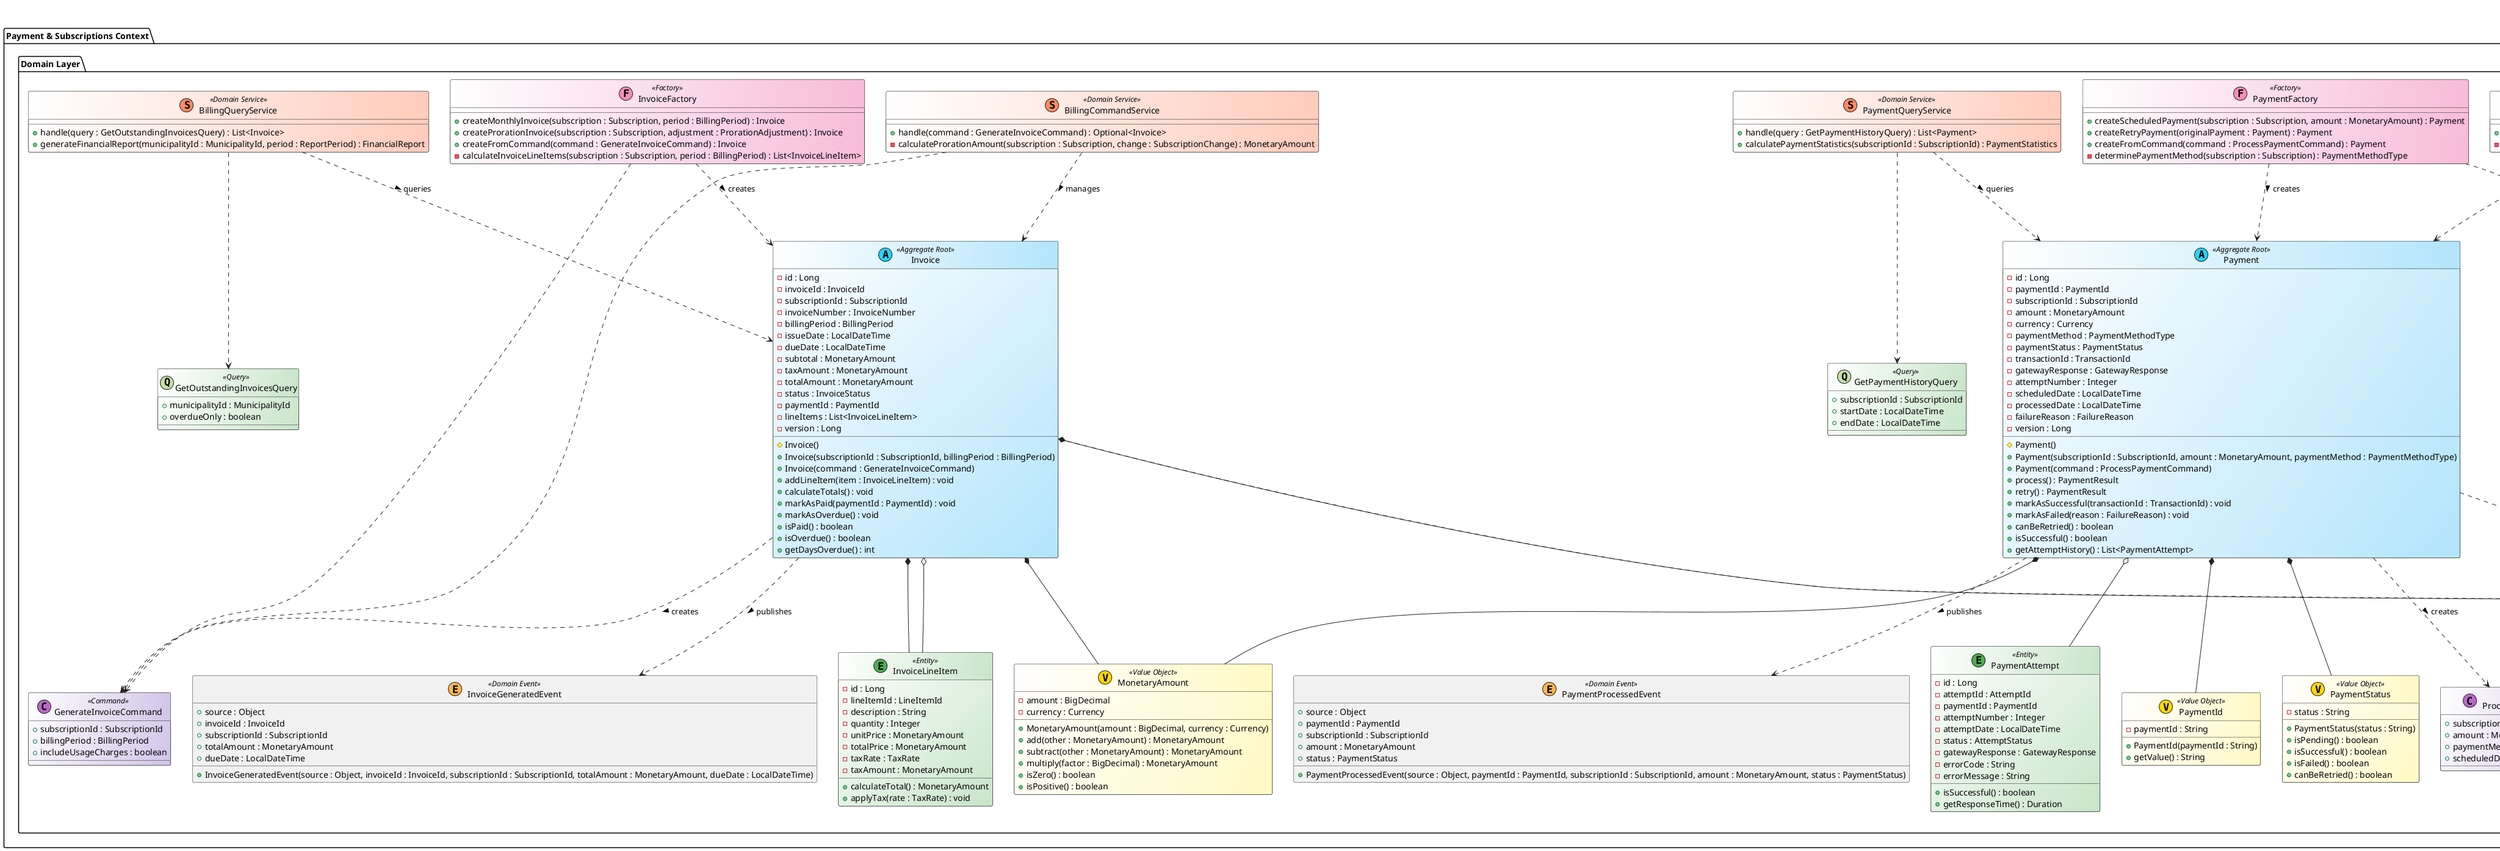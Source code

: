 @startuml Payment & Subscriptions: Domain Layer Class Diagram

title Payment & Subscriptions: Domain Layer Class Diagram

skinparam class {
    BackgroundColor<<Aggregate Root>> #FFFFFF/B3E5FC
    BackgroundColor<<Entity>> #FFFFFF/C8E6C9
    BackgroundColor<<Value Object>> #FFFFFF/FFF9C4
    BackgroundColor<<Domain Service>> #FFFFFF/FFCCBC
    BackgroundColor<<Factory>> #FFFFFF/F8BBD9
    BackgroundColor<<Strategy>> #FFFFFF/E1BEE7
    BackgroundColor<<Command>> #FFFFFF/D1C4E9
    BackgroundColor<<Query>> #FFFFFF/C8E6C9
    BackgroundColor<<Event>> #FFFFFF/FFE0B2
    BorderColor #212121
    ArrowColor #212121
    FontSize 14
}

package "Payment & Subscriptions Context" {
    package "Domain Layer" {

        ' ===================== AGGREGATES =====================
        class "Subscription" <<(A, #27D3F5) Aggregate Root>> {
            -id : Long
            -subscriptionId : SubscriptionId
            -municipalityId : MunicipalityId
            -planId : PlanId
            -status : SubscriptionStatus
            -startDate : LocalDateTime
            -endDate : LocalDateTime
            -nextBillingDate : LocalDateTime
            -paymentMethodId : PaymentMethodId
            -billingAddress : BillingAddress
            -billingCycle : BillingCycle
            -trialEndDate : LocalDateTime
            -autoRenewal : boolean
            -gracePeriodEndDate : LocalDateTime
            -createdAt : LocalDateTime
            -version : Long

            #Subscription()
            +Subscription(municipalityId : MunicipalityId, planId : PlanId, billingCycle : BillingCycle)
            +Subscription(command : CreateSubscriptionCommand)
            +activate() : void
            +suspend(reason : SuspensionReason) : void
            +cancel(reason : CancellationReason) : void
            +updatePlan(newPlanId : PlanId) : void
            +updatePaymentMethod(paymentMethodId : PaymentMethodId) : void
            +processPayment(amount : MonetaryAmount) : PaymentResult
            +isActive() : boolean
            +isInGracePeriod() : boolean
            +canBeUpgraded() : boolean
            +calculateNextBilling() : LocalDateTime
        }

        class "Payment" <<(A, #27D3F5) Aggregate Root>> {
            -id : Long
            -paymentId : PaymentId
            -subscriptionId : SubscriptionId
            -amount : MonetaryAmount
            -currency : Currency
            -paymentMethod : PaymentMethodType
            -paymentStatus : PaymentStatus
            -transactionId : TransactionId
            -gatewayResponse : GatewayResponse
            -attemptNumber : Integer
            -scheduledDate : LocalDateTime
            -processedDate : LocalDateTime
            -failureReason : FailureReason
            -version : Long

            #Payment()
            +Payment(subscriptionId : SubscriptionId, amount : MonetaryAmount, paymentMethod : PaymentMethodType)
            +Payment(command : ProcessPaymentCommand)
            +process() : PaymentResult
            +retry() : PaymentResult
            +markAsSuccessful(transactionId : TransactionId) : void
            +markAsFailed(reason : FailureReason) : void
            +canBeRetried() : boolean
            +isSuccessful() : boolean
            +getAttemptHistory() : List<PaymentAttempt>
        }

        class "Invoice" <<(A, #27D3F5) Aggregate Root>> {
            -id : Long
            -invoiceId : InvoiceId
            -subscriptionId : SubscriptionId
            -invoiceNumber : InvoiceNumber
            -billingPeriod : BillingPeriod
            -issueDate : LocalDateTime
            -dueDate : LocalDateTime
            -subtotal : MonetaryAmount
            -taxAmount : MonetaryAmount
            -totalAmount : MonetaryAmount
            -status : InvoiceStatus
            -paymentId : PaymentId
            -lineItems : List<InvoiceLineItem>
            -version : Long

            #Invoice()
            +Invoice(subscriptionId : SubscriptionId, billingPeriod : BillingPeriod)
            +Invoice(command : GenerateInvoiceCommand)
            +addLineItem(item : InvoiceLineItem) : void
            +calculateTotals() : void
            +markAsPaid(paymentId : PaymentId) : void
            +markAsOverdue() : void
            +isPaid() : boolean
            +isOverdue() : boolean
            +getDaysOverdue() : int
        }

        ' ===================== ENTITIES =====================
        class "PaymentMethod" <<(E, #4CAF50) Entity>> {
            -id : Long
            -paymentMethodId : PaymentMethodId
            -municipalityId : MunicipalityId
            -type : PaymentMethodType
            -cardDetails : CardDetails
            -bankAccountDetails : BankAccountDetails
            -isDefault : boolean
            -isActive : boolean
            -expiryDate : LocalDateTime
            -lastUsedDate : LocalDateTime

            +validate() : ValidationResult
            +isExpired() : boolean
            +canProcess(amount : MonetaryAmount) : boolean
        }

        class "InvoiceLineItem" <<(E, #4CAF50) Entity>> {
            -id : Long
            -lineItemId : LineItemId
            -description : String
            -quantity : Integer
            -unitPrice : MonetaryAmount
            -totalPrice : MonetaryAmount
            -taxRate : TaxRate
            -taxAmount : MonetaryAmount

            +calculateTotal() : MonetaryAmount
            +applyTax(rate : TaxRate) : void
        }

        class "PaymentAttempt" <<(E, #4CAF50) Entity>> {
            -id : Long
            -attemptId : AttemptId
            -paymentId : PaymentId
            -attemptNumber : Integer
            -attemptDate : LocalDateTime
            -status : AttemptStatus
            -gatewayResponse : GatewayResponse
            -errorCode : String
            -errorMessage : String

            +isSuccessful() : boolean
            +getResponseTime() : Duration
        }

        ' ===================== VALUE OBJECTS =====================
        class "SubscriptionId" <<(V, #FFD700) Value Object>> {
            -subscriptionId : String
            +SubscriptionId(subscriptionId : String)
            +getValue() : String
        }

        class "PaymentId" <<(V, #FFD700) Value Object>> {
            -paymentId : String
            +PaymentId(paymentId : String)
            +getValue() : String
        }

        class "MonetaryAmount" <<(V, #FFD700) Value Object>> {
            -amount : BigDecimal
            -currency : Currency
            +MonetaryAmount(amount : BigDecimal, currency : Currency)
            +add(other : MonetaryAmount) : MonetaryAmount
            +subtract(other : MonetaryAmount) : MonetaryAmount
            +multiply(factor : BigDecimal) : MonetaryAmount
            +isZero() : boolean
            +isPositive() : boolean
        }

        class "BillingAddress" <<(V, #FFD700) Value Object>> {
            -street : String
            -city : String
            -state : String
            -postalCode : String
            -country : String
            +BillingAddress(street : String, city : String, state : String, postalCode : String, country : String)
            +getFullAddress() : String
        }

        class "BillingCycle" <<(V, #FFD700) Value Object>> {
            -type : BillingCycleType
            -intervalMonths : Integer
            +BillingCycle(type : BillingCycleType, intervalMonths : Integer)
            +calculateNextBilling(startDate : LocalDateTime) : LocalDateTime
        }

        class "PaymentMethodType" <<(V, #FFD700) Value Object>> {
            -type : String
            +PaymentMethodType(type : String)
            +isCreditCard() : boolean
            +isBankTransfer() : boolean
        }

        class "SubscriptionStatus" <<(V, #FFD700) Value Object>> {
            -status : String
            +SubscriptionStatus(status : String)
            +isActive() : boolean
            +isSuspended() : boolean
            +isCancelled() : boolean
            +canBeActivated() : boolean
        }

        class "PaymentStatus" <<(V, #FFD700) Value Object>> {
            -status : String
            +PaymentStatus(status : String)
            +isPending() : boolean
            +isSuccessful() : boolean
            +isFailed() : boolean
            +canBeRetried() : boolean
        }

        ' ===================== FACTORIES =====================
        class "SubscriptionFactory" <<(F, #F48FB1) Factory>> {
            +createTrialSubscription(municipalityId : MunicipalityId, planId : PlanId) : Subscription
            +createPaidSubscription(municipalityId : MunicipalityId, planId : PlanId, paymentMethod : PaymentMethodId) : Subscription
            +createFromCommand(command : CreateSubscriptionCommand) : Subscription
            -validateSubscriptionData(data : SubscriptionData) : ValidationResult
        }

        class "PaymentFactory" <<(F, #F48FB1) Factory>> {
            +createScheduledPayment(subscription : Subscription, amount : MonetaryAmount) : Payment
            +createRetryPayment(originalPayment : Payment) : Payment
            +createFromCommand(command : ProcessPaymentCommand) : Payment
            -determinePaymentMethod(subscription : Subscription) : PaymentMethodType
        }

        class "InvoiceFactory" <<(F, #F48FB1) Factory>> {
            +createMonthlyInvoice(subscription : Subscription, period : BillingPeriod) : Invoice
            +createProrationInvoice(subscription : Subscription, adjustment : ProrationAdjustment) : Invoice
            +createFromCommand(command : GenerateInvoiceCommand) : Invoice
            -calculateInvoiceLineItems(subscription : Subscription, period : BillingPeriod) : List<InvoiceLineItem>
        }

        ' ===================== STRATEGIES =====================
        class "PaymentProcessingStrategy" <<(S, #CE93D8) Strategy>> {
            +processPayment(payment : Payment, paymentMethod : PaymentMethod) : PaymentResult
            +validatePayment(payment : Payment) : ValidationResult
            +canProcess(paymentMethod : PaymentMethodType) : boolean
        }

        class "CreditCardStrategy" <<(S, #CE93D8) Strategy>> {
            +processPayment(payment : Payment, paymentMethod : PaymentMethod) : PaymentResult
            +validatePayment(payment : Payment) : ValidationResult
            +canProcess(paymentMethod : PaymentMethodType) : boolean
            -validateCardDetails(cardDetails : CardDetails) : ValidationResult
        }

        class "BankTransferStrategy" <<(S, #CE93D8) Strategy>> {
            +processPayment(payment : Payment, paymentMethod : PaymentMethod) : PaymentResult
            +validatePayment(payment : Payment) : ValidationResult
            +canProcess(paymentMethod : PaymentMethodType) : boolean
            -initiateBankTransfer(bankDetails : BankAccountDetails, amount : MonetaryAmount) : TransferResult
        }

        class "DigitalWalletStrategy" <<(S, #CE93D8) Strategy>> {
            +processPayment(payment : Payment, paymentMethod : PaymentMethod) : PaymentResult
            +validatePayment(payment : Payment) : ValidationResult
            +canProcess(paymentMethod : PaymentMethodType) : boolean
            -processWalletPayment(walletDetails : WalletDetails, amount : MonetaryAmount) : WalletResult
        }

        ' ===================== COMMANDS =====================
        class "CreateSubscriptionCommand" <<(C, #BA68C8) Command>> {
            +municipalityId : MunicipalityId
            +planId : PlanId
            +billingCycle : BillingCycle
            +paymentMethodId : PaymentMethodId
            +billingAddress : BillingAddress
            +autoRenewal : boolean
        }

        class "ProcessPaymentCommand" <<(C, #BA68C8) Command>> {
            +subscriptionId : SubscriptionId
            +amount : MonetaryAmount
            +paymentMethodId : PaymentMethodId
            +scheduledDate : LocalDateTime
        }

        class "GenerateInvoiceCommand" <<(C, #BA68C8) Command>> {
            +subscriptionId : SubscriptionId
            +billingPeriod : BillingPeriod
            +includeUsageCharges : boolean
        }

        class "UpdateSubscriptionCommand" <<(C, #BA68C8) Command>> {
            +subscriptionId : SubscriptionId
            +newPlanId : PlanId
            +effectiveDate : LocalDateTime
            +prorationPolicy : ProrationPolicy
        }

        ' ===================== QUERIES =====================
        class "GetSubscriptionByIdQuery" <<(Q, #C5E1A5) Query>> {
            +subscriptionId : SubscriptionId
        }

        class "GetSubscriptionsByMunicipalityQuery" <<(Q, #C5E1A5) Query>> {
            +municipalityId : MunicipalityId
            +status : SubscriptionStatus
        }

        class "GetPaymentHistoryQuery" <<(Q, #C5E1A5) Query>> {
            +subscriptionId : SubscriptionId
            +startDate : LocalDateTime
            +endDate : LocalDateTime
        }

        class "GetOutstandingInvoicesQuery" <<(Q, #C5E1A5) Query>> {
            +municipalityId : MunicipalityId
            +overdueOnly : boolean
        }

        ' ===================== DOMAIN EVENTS =====================
        class "SubscriptionCreatedEvent" <<(E, #FFB74D) Domain Event>> {
            +source : Object
            +subscriptionId : SubscriptionId
            +municipalityId : MunicipalityId
            +planId : PlanId
            +SubscriptionCreatedEvent(source : Object, subscriptionId : SubscriptionId, municipalityId : MunicipalityId, planId : PlanId)
        }

        class "PaymentProcessedEvent" <<(E, #FFB74D) Domain Event>> {
            +source : Object
            +paymentId : PaymentId
            +subscriptionId : SubscriptionId
            +amount : MonetaryAmount
            +status : PaymentStatus
            +PaymentProcessedEvent(source : Object, paymentId : PaymentId, subscriptionId : SubscriptionId, amount : MonetaryAmount, status : PaymentStatus)
        }

        class "SubscriptionSuspendedEvent" <<(E, #FFB74D) Domain Event>> {
            +source : Object
            +subscriptionId : SubscriptionId
            +suspensionReason : SuspensionReason
            +suspensionDate : LocalDateTime
            +SubscriptionSuspendedEvent(source : Object, subscriptionId : SubscriptionId, suspensionReason : SuspensionReason, suspensionDate : LocalDateTime)
        }

        class "InvoiceGeneratedEvent" <<(E, #FFB74D) Domain Event>> {
            +source : Object
            +invoiceId : InvoiceId
            +subscriptionId : SubscriptionId
            +totalAmount : MonetaryAmount
            +dueDate : LocalDateTime
            +InvoiceGeneratedEvent(source : Object, invoiceId : InvoiceId, subscriptionId : SubscriptionId, totalAmount : MonetaryAmount, dueDate : LocalDateTime)
        }

        ' ===================== DOMAIN SERVICES =====================
        class "SubscriptionCommandService" <<(S, #FF8A65) Domain Service>> {
            +handle(command : CreateSubscriptionCommand) : Optional<Subscription>
            +handle(command : UpdateSubscriptionCommand) : void
            -validateMunicipalityEligibility(municipalityId : MunicipalityId) : ValidationResult
        }

        class "SubscriptionQueryService" <<(S, #FF8A65) Domain Service>> {
            +handle(query : GetSubscriptionByIdQuery) : Optional<Subscription>
            +handle(query : GetSubscriptionsByMunicipalityQuery) : List<Subscription>
        }

        class "PaymentCommandService" <<(S, #FF8A65) Domain Service>> {
            +handle(command : ProcessPaymentCommand) : Optional<Payment>
            -determinePaymentStrategy(paymentMethod : PaymentMethodType) : PaymentProcessingStrategy
        }

        class "PaymentQueryService" <<(S, #FF8A65) Domain Service>> {
            +handle(query : GetPaymentHistoryQuery) : List<Payment>
            +calculatePaymentStatistics(subscriptionId : SubscriptionId) : PaymentStatistics
        }

        class "BillingCommandService" <<(S, #FF8A65) Domain Service>> {
            +handle(command : GenerateInvoiceCommand) : Optional<Invoice>
            -calculateProrationAmount(subscription : Subscription, change : SubscriptionChange) : MonetaryAmount
        }

        class "BillingQueryService" <<(S, #FF8A65) Domain Service>> {
            +handle(query : GetOutstandingInvoicesQuery) : List<Invoice>
            +generateFinancialReport(municipalityId : MunicipalityId, period : ReportPeriod) : FinancialReport
        }
    }
}

package "Shared Kernel" {
    package "Domain Layer" {
        class "MunicipalityId" <<(V, #FFD700) Value Object>> {
            -municipalityId : String
        }

        class "PlanId" <<(V, #FFD700) Value Object>> {
            -planId : String
        }

        class "Currency" <<(V, #FFD700) Value Object>> {
            -currencyCode : String
            -symbol : String
        }

        class "TaxRate" <<(V, #FFD700) Value Object>> {
            -rate : BigDecimal
            -taxType : TaxType
        }
    }
}

' ===================== RELATIONSHIPS =====================

' --- Aggregate composition ---
Subscription *-- SubscriptionId
Subscription *-- SubscriptionStatus
Subscription *-- BillingCycle
Subscription *-- BillingAddress
Payment *-- PaymentId
Payment *-- PaymentStatus
Payment *-- MonetaryAmount
Invoice *-- InvoiceId
Invoice *-- MonetaryAmount
Invoice *-- InvoiceLineItem

' --- Shared Kernel usage ---
Subscription ..> MunicipalityId : uses >
Subscription ..> PlanId : uses >
Payment ..> Currency : uses >
Invoice ..> TaxRate : uses >

' --- Entity relationships ---
Subscription o-- PaymentMethod
Payment o-- PaymentAttempt
Invoice o-- InvoiceLineItem

' --- Factory relationships ---
SubscriptionFactory ..> Subscription : creates >
SubscriptionFactory ..> CreateSubscriptionCommand
PaymentFactory ..> Payment : creates >
PaymentFactory ..> ProcessPaymentCommand
InvoiceFactory ..> Invoice : creates >
InvoiceFactory ..> GenerateInvoiceCommand

' --- Strategy relationships ---
PaymentProcessingStrategy <|-- CreditCardStrategy
PaymentProcessingStrategy <|-- BankTransferStrategy
PaymentProcessingStrategy <|-- DigitalWalletStrategy

' --- Command/Query relationships ---
Subscription ..> CreateSubscriptionCommand : creates >
Subscription ..> UpdateSubscriptionCommand : updates >
Payment ..> ProcessPaymentCommand : creates >
Invoice ..> GenerateInvoiceCommand : creates >

' --- Event relationships ---
Subscription ..> SubscriptionCreatedEvent : publishes >
Subscription ..> SubscriptionSuspendedEvent : publishes >
Payment ..> PaymentProcessedEvent : publishes >
Invoice ..> InvoiceGeneratedEvent : publishes >

' --- Service relationships ---
SubscriptionCommandService ..> Subscription : manages >
SubscriptionCommandService ..> CreateSubscriptionCommand
SubscriptionCommandService ..> UpdateSubscriptionCommand
SubscriptionQueryService ..> Subscription : queries >
SubscriptionQueryService ..> GetSubscriptionByIdQuery
SubscriptionQueryService ..> GetSubscriptionsByMunicipalityQuery

PaymentCommandService ..> Payment : manages >
PaymentCommandService ..> ProcessPaymentCommand
PaymentCommandService ..> PaymentProcessingStrategy : uses >
PaymentQueryService ..> Payment : queries >
PaymentQueryService ..> GetPaymentHistoryQuery

BillingCommandService ..> Invoice : manages >
BillingCommandService ..> GenerateInvoiceCommand
BillingQueryService ..> Invoice : queries >
BillingQueryService ..> GetOutstandingInvoicesQuery

@enduml